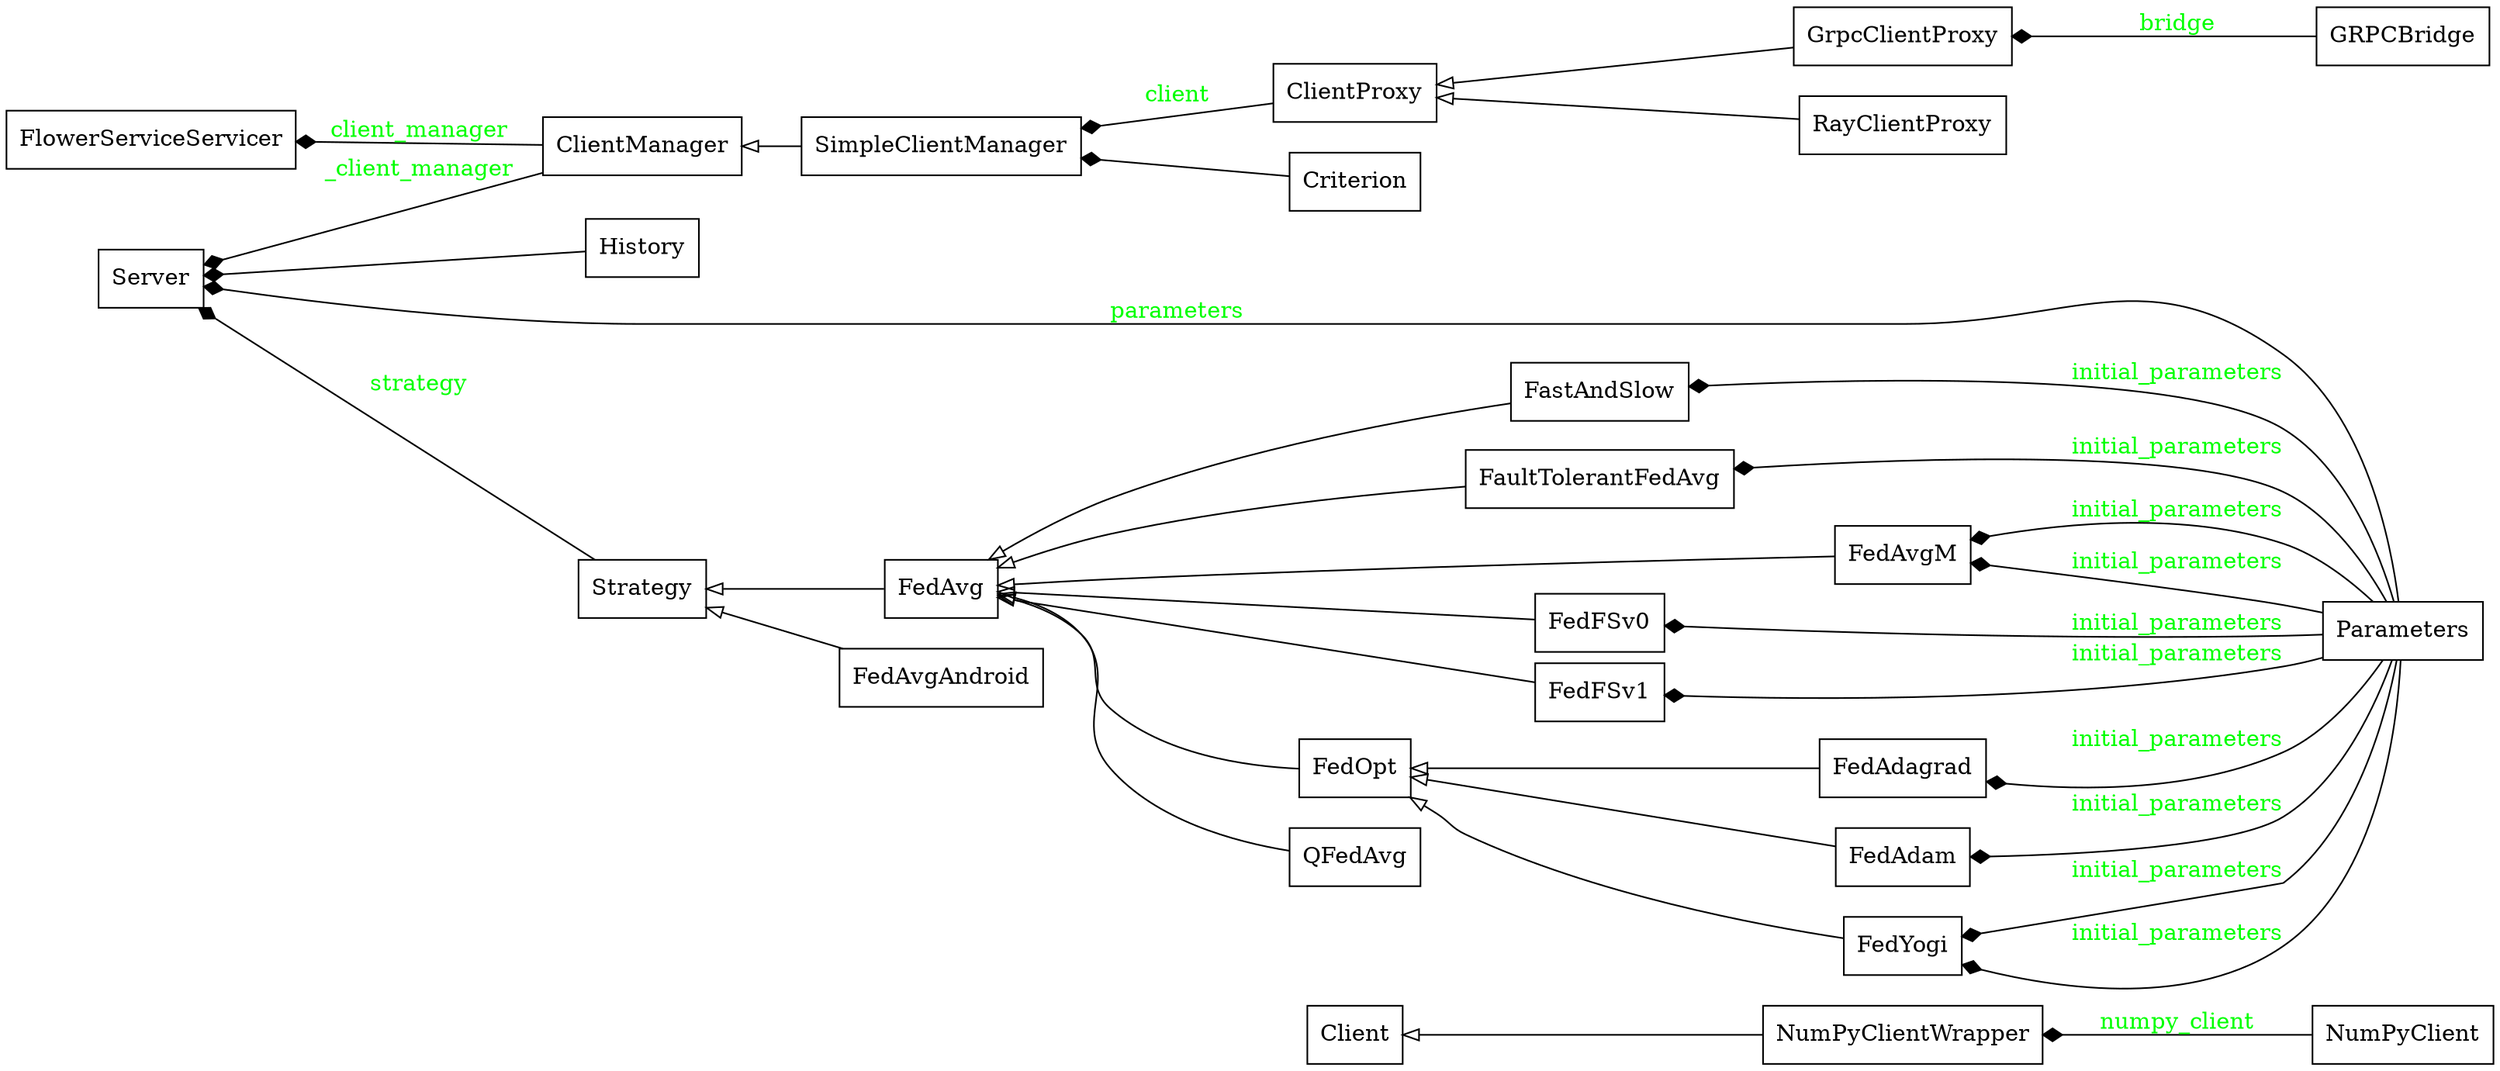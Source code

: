 digraph "classes_Flower" {
rankdir=RL
charset="utf-8"
"flwr.client.client.Client" [color="black", fontcolor="black", label="Client", shape="record", style="solid"];
"flwr.server.client_manager.ClientManager" [color="black", fontcolor="black", label="ClientManager", shape="record", style="solid"];
"flwr.server.client_proxy.ClientProxy" [color="black", fontcolor="black", label="ClientProxy", shape="record", style="solid"];
//"flwr.common.typing.Code" [color="black", fontcolor="black", label="Code", shape="record", style="solid"];
"flwr.server.criterion.Criterion" [color="black", fontcolor="black", label="Criterion", shape="record", style="solid"];
//"flwr.common.logger.CustomHTTPHandler" [color="black", fontcolor="black", label="CustomHTTPHandler", shape="record", style="solid"];
//"flwr.common.typing.Disconnect" [color="black", fontcolor="black", label="Disconnect", shape="record", style="solid"];
//"flwr.common.typing.EvaluateIns" [color="black", fontcolor="black", label="EvaluateIns", shape="record", style="solid"];
//"flwr.common.typing.EvaluateRes" [color="black", fontcolor="black", label="EvaluateRes", shape="record", style="solid"];
//"flwr.server.server_test.FailingClient" [color="black", fontcolor="black", label="FailingClient", shape="record", style="solid"];
"flwr.server.strategy.fast_and_slow.FastAndSlow" [color="black", fontcolor="black", label="FastAndSlow", shape="record", style="solid"];
//"flwr.server.strategy.fast_and_slow_test.FastAndSlowTestCase" [color="black", fontcolor="black", label="FastAndSlowTestCase", shape="record", style="solid"];
"flwr.server.strategy.fault_tolerant_fedavg.FaultTolerantFedAvg" [color="black", fontcolor="black", label="FaultTolerantFedAvg", shape="record", style="solid"];
"flwr.server.strategy.fedadagrad.FedAdagrad" [color="black", fontcolor="black", label="FedAdagrad", shape="record", style="solid"];
"flwr.server.strategy.fedadam.FedAdam" [color="black", fontcolor="black", label="FedAdam", shape="record", style="solid"];
"flwr.server.strategy.fedavg.FedAvg" [color="black", fontcolor="black", label="FedAvg", shape="record", style="solid"];
"flwr.server.strategy.fedavg_android.FedAvgAndroid" [color="black", fontcolor="black", label="FedAvgAndroid", shape="record", style="solid"];
"flwr.server.strategy.fedavgm.FedAvgM" [color="black", fontcolor="black", label="FedAvgM", shape="record", style="solid"];
"flwr.server.strategy.fedfs_v0.FedFSv0" [color="black", fontcolor="black", label="FedFSv0", shape="record", style="solid"];
"flwr.server.strategy.fedfs_v1.FedFSv1" [color="black", fontcolor="black", label="FedFSv1", shape="record", style="solid"];
"flwr.server.strategy.fedopt.FedOpt" [color="black", fontcolor="black", label="FedOpt", shape="record", style="solid"];
"flwr.server.strategy.fedyogi.FedYogi" [color="black", fontcolor="black", label="FedYogi", shape="record", style="solid"];
//"flwr.common.typing.FitIns" [color="black", fontcolor="black", label="FitIns", shape="record", style="solid"];
//"flwr.common.typing.FitRes" [color="black", fontcolor="black", label="FitRes", shape="record", style="solid"];
//"flwr.client.grpc_client.message_handler_test.FlowerClientWithProps" [color="black", fontcolor="black", label="FlowerClientWithProps", shape="record", style="solid"];
//"flwr.client.grpc_client.message_handler_test.FlowerClientWithoutProps" [color="black", fontcolor="black", label="FlowerClientWithoutProps", shape="record", style="solid"];
//"flwr.proto.transport_pb2_grpc.FlowerService" [color="black", fontcolor="black", label="FlowerService", shape="record", style="solid"];
"flwr.server.grpc_server.flower_service_servicer.FlowerServiceServicer" [color="black", fontcolor="black", label="FlowerServiceServicer", shape="record", style="solid"];
//"flwr.proto.transport_pb2_grpc.FlowerServiceServicer" [color="black", fontcolor="black", label="FlowerServiceServicer", shape="record", style="solid"];
//"flwr.server.grpc_server.flower_service_servicer_test.FlowerServiceServicerTestCase" [color="black", fontcolor="black", label="FlowerServiceServicerTestCase", shape="record", style="solid"];
//"flwr.proto.transport_pb2_grpc.FlowerServiceStub" [color="black", fontcolor="black", label="FlowerServiceStub", shape="record", style="solid"];
"flwr.server.grpc_server.grpc_bridge.GRPCBridge" [color="black", fontcolor="black", label="GRPCBridge", shape="record", style="solid"];
//"flwr.server.grpc_server.grpc_bridge.GRPCBridgeClosed" [color="black", fontcolor="red", label="GRPCBridgeClosed", shape="record", style="solid"];
"flwr.server.grpc_server.grpc_client_proxy.GrpcClientProxy" [color="black", fontcolor="black", label="GrpcClientProxy", shape="record", style="solid"];
//"flwr.server.grpc_server.grpc_client_proxy_test.GrpcClientProxyTestCase" [color="black", fontcolor="black", label="GrpcClientProxyTestCase", shape="record", style="solid"];
"flwr.server.history.History" [color="black", fontcolor="black", label="History", shape="record", style="solid"];
//"flwr.dataset.utils.common_test.ImageClassificationPartitionedTestCase" [color="black", fontcolor="black", label="ImageClassificationPartitionedTestCase", shape="record", style="solid"];
//"flwr.client.client_test.NotOverridingClient" [color="black", fontcolor="black", label="NotOverridingClient", shape="record", style="solid"];
//"flwr.client.numpy_client_test.NotOverridingClient" [color="black", fontcolor="black", label="NotOverridingClient", shape="record", style="solid"];
"flwr.client.numpy_client.NumPyClient" [color="black", fontcolor="black", label="NumPyClient", shape="record", style="solid"];
"flwr.client.numpy_client.NumPyClientWrapper" [color="black", fontcolor="black", label="NumPyClientWrapper", shape="record", style="solid"];
//"flwr.client.client_test.OverridingClient" [color="black", fontcolor="black", label="OverridingClient", shape="record", style="solid"];
//"flwr.client.numpy_client_test.OverridingClient" [color="black", fontcolor="black", label="OverridingClient", shape="record", style="solid"];
"flwr.common.typing.Parameters" [color="black", fontcolor="black", label="Parameters", shape="record", style="solid"];
//"flwr.common.typing.ParametersRes" [color="black", fontcolor="black", label="ParametersRes", shape="record", style="solid"];
//"flwr.common.typing.PropertiesIns" [color="black", fontcolor="black", label="PropertiesIns", shape="record", style="solid"];
//"flwr.common.typing.PropertiesRes" [color="black", fontcolor="black", label="PropertiesRes", shape="record", style="solid"];
"flwr.server.strategy.qfedavg.QFedAvg" [color="black", fontcolor="black", label="QFedAvg", shape="record", style="solid"];
"flwr.simulation.ray_transport.ray_client_proxy.RayClientProxy" [color="black", fontcolor="black", label="RayClientProxy", shape="record", style="solid"];
//"flwr.common.typing.Reconnect" [color="black", fontcolor="black", label="Reconnect", shape="record", style="solid"];
"flwr.server.server.Server" [color="black", fontcolor="black", label="Server", shape="record", style="solid"];
"flwr.server.client_manager.SimpleClientManager" [color="black", fontcolor="black", label="SimpleClientManager", shape="record", style="solid"];
//"flwr.server.grpc_server.grpc_bridge.Status" [color="black", fontcolor="black", label="Status", shape="record", style="solid"];
//"flwr.common.typing.Status" [color="black", fontcolor="black", label="Status", shape="record", style="solid"];
"flwr.server.strategy.strategy.Strategy" [color="black", fontcolor="black", label="Strategy", shape="record", style="solid"];
//"flwr.server.server_test.SuccessClient" [color="black", fontcolor="black", label="SuccessClient", shape="record", style="solid"];
//"flwr.server.utils.tensorboard.tensorboard.decorator.TBWrapper" [color="black", fontcolor="black", label="TBWrapper", shape="record", style="solid"];
//"flwr.server.criterion_test.test_criterion_applied.TestCriterion" [color="black", fontcolor="black", label="TestCriterion", shape="record", style="solid"];
//"flwr.client.grpc_client.message_handler.UnknownServerMessage" [color="black", fontcolor="red", label="UnknownServerMessage", shape="record", style="solid"];
//"flwr.client.client_test.NotOverridingClient" -> "flwr.client.client.Client" [arrowhead="empty", arrowtail="none"];
//"flwr.client.client_test.OverridingClient" -> "flwr.client.client.Client" [arrowhead="empty", arrowtail="none"];
//"flwr.client.grpc_client.message_handler_test.FlowerClientWithProps" -> "flwr.client.client.Client" [arrowhead="empty", arrowtail="none"];
//"flwr.client.grpc_client.message_handler_test.FlowerClientWithoutProps" -> "flwr.client.client.Client" [arrowhead="empty", arrowtail="none"];
"flwr.client.numpy_client.NumPyClientWrapper" -> "flwr.client.client.Client" [arrowhead="empty", arrowtail="none"];
//"flwr.client.numpy_client_test.NotOverridingClient" -> "flwr.client.numpy_client.NumPyClient" [arrowhead="empty", arrowtail="none"];
//"flwr.client.numpy_client_test.OverridingClient" -> "flwr.client.numpy_client.NumPyClient" [arrowhead="empty", arrowtail="none"];
"flwr.server.client_manager.SimpleClientManager" -> "flwr.server.client_manager.ClientManager" [arrowhead="empty", arrowtail="none"];
//"flwr.server.criterion_test.test_criterion_applied.TestCriterion" -> "flwr.server.criterion.Criterion" [arrowhead="empty", arrowtail="none"];
//"flwr.server.grpc_server.flower_service_servicer.FlowerServiceServicer" -> "flwr.proto.transport_pb2_grpc.FlowerServiceServicer" [arrowhead="empty", arrowtail="none"];
"flwr.server.grpc_server.grpc_client_proxy.GrpcClientProxy" -> "flwr.server.client_proxy.ClientProxy" [arrowhead="empty", arrowtail="none"];
//"flwr.server.server_test.FailingClient" -> "flwr.server.client_proxy.ClientProxy" [arrowhead="empty", arrowtail="none"];
//"flwr.server.server_test.SuccessClient" -> "flwr.server.client_proxy.ClientProxy" [arrowhead="empty", arrowtail="none"];
"flwr.server.strategy.fast_and_slow.FastAndSlow" -> "flwr.server.strategy.fedavg.FedAvg" [arrowhead="empty", arrowtail="none"];
"flwr.server.strategy.fault_tolerant_fedavg.FaultTolerantFedAvg" -> "flwr.server.strategy.fedavg.FedAvg" [arrowhead="empty", arrowtail="none"];
"flwr.server.strategy.fedadagrad.FedAdagrad" -> "flwr.server.strategy.fedopt.FedOpt" [arrowhead="empty", arrowtail="none"];
"flwr.server.strategy.fedadam.FedAdam" -> "flwr.server.strategy.fedopt.FedOpt" [arrowhead="empty", arrowtail="none"];
"flwr.server.strategy.fedavg.FedAvg" -> "flwr.server.strategy.strategy.Strategy" [arrowhead="empty", arrowtail="none"];
"flwr.server.strategy.fedavg_android.FedAvgAndroid" -> "flwr.server.strategy.strategy.Strategy" [arrowhead="empty", arrowtail="none"];
"flwr.server.strategy.fedavgm.FedAvgM" -> "flwr.server.strategy.fedavg.FedAvg" [arrowhead="empty", arrowtail="none"];
"flwr.server.strategy.fedfs_v0.FedFSv0" -> "flwr.server.strategy.fedavg.FedAvg" [arrowhead="empty", arrowtail="none"];
"flwr.server.strategy.fedfs_v1.FedFSv1" -> "flwr.server.strategy.fedavg.FedAvg" [arrowhead="empty", arrowtail="none"];
"flwr.server.strategy.fedopt.FedOpt" -> "flwr.server.strategy.fedavg.FedAvg" [arrowhead="empty", arrowtail="none"];
"flwr.server.strategy.fedyogi.FedYogi" -> "flwr.server.strategy.fedopt.FedOpt" [arrowhead="empty", arrowtail="none"];
"flwr.server.strategy.qfedavg.QFedAvg" -> "flwr.server.strategy.fedavg.FedAvg" [arrowhead="empty", arrowtail="none"];
"flwr.simulation.ray_transport.ray_client_proxy.RayClientProxy" -> "flwr.server.client_proxy.ClientProxy" [arrowhead="empty", arrowtail="none"];
"flwr.client.numpy_client.NumPyClient" -> "flwr.client.numpy_client.NumPyClientWrapper" [arrowhead="diamond", arrowtail="none", fontcolor="green", label="numpy_client", style="solid"];
//"flwr.common.typing.Code" -> "flwr.common.typing.Status" [arrowhead="diamond", arrowtail="none", fontcolor="green", label="code", style="solid"];
//"flwr.common.typing.Parameters" -> "flwr.common.typing.EvaluateIns" [arrowhead="diamond", arrowtail="none", fontcolor="green", label="parameters", style="solid"];
//"flwr.common.typing.Parameters" -> "flwr.common.typing.FitIns" [arrowhead="diamond", arrowtail="none", fontcolor="green", label="parameters", style="solid"];
//"flwr.common.typing.Parameters" -> "flwr.common.typing.FitRes" [arrowhead="diamond", arrowtail="none", fontcolor="green", label="parameters", style="solid"];
//"flwr.common.typing.Parameters" -> "flwr.common.typing.ParametersRes" [arrowhead="diamond", arrowtail="none", fontcolor="green", label="parameters", style="solid"];
"flwr.common.typing.Parameters" -> "flwr.server.server.Server" [arrowhead="diamond", arrowtail="none", fontcolor="green", label="parameters", style="solid"];
"flwr.common.typing.Parameters" -> "flwr.server.strategy.fedavgm.FedAvgM" [arrowhead="diamond", arrowtail="none", fontcolor="green", label="initial_parameters", style="solid"];
//"flwr.common.typing.Status" -> "flwr.common.typing.PropertiesRes" [arrowhead="diamond", arrowtail="none", fontcolor="green", label="status", style="solid"];
"flwr.server.client_manager.ClientManager" -> "flwr.server.grpc_server.flower_service_servicer.FlowerServiceServicer" [arrowhead="diamond", arrowtail="none", fontcolor="green", label="client_manager", style="solid"];
"flwr.server.client_manager.ClientManager" -> "flwr.server.server.Server" [arrowhead="diamond", arrowtail="none", fontcolor="green", label="_client_manager", style="solid"];
"flwr.server.grpc_server.grpc_bridge.GRPCBridge" -> "flwr.server.grpc_server.grpc_client_proxy.GrpcClientProxy" [arrowhead="diamond", arrowtail="none", fontcolor="green", label="bridge", style="solid"];
"flwr.server.strategy.strategy.Strategy" -> "flwr.server.server.Server" [arrowhead="diamond", arrowtail="none", fontcolor="green", label="strategy", style="solid"];
"flwr.server.history.History" -> "flwr.server.server.Server" [arrowhead="diamond"]
"flwr.server.criterion.Criterion" -> "flwr.server.client_manager.SimpleClientManager" [arrowhead="diamond"]
"flwr.server.client_proxy.ClientProxy" -> "flwr.server.client_manager.SimpleClientManager" [arrowhead="diamond", fontcolor="green", label="client", style="solid"]

// parameters
"flwr.common.typing.Parameters" -> "flwr.server.strategy.fast_and_slow.FastAndSlow" [arrowhead="diamond", arrowtail="none", fontcolor="green", label="initial_parameters", style="solid"];
"flwr.common.typing.Parameters" -> "flwr.server.strategy.fedavgm.FedAvgM" [arrowhead="diamond", arrowtail="none", fontcolor="green", label="initial_parameters", style="solid"];
"flwr.common.typing.Parameters" -> "flwr.server.strategy.fault_tolerant_fedavg.FaultTolerantFedAvg" [arrowhead="diamond", arrowtail="none", fontcolor="green", label="initial_parameters", style="solid"];
"flwr.common.typing.Parameters" -> "flwr.server.strategy.fedfs_v0.FedFSv0" [arrowhead="diamond", arrowtail="none", fontcolor="green", label="initial_parameters", style="solid"];
"flwr.common.typing.Parameters" -> "flwr.server.strategy.fedfs_v1.FedFSv1" [arrowhead="diamond", arrowtail="none", fontcolor="green", label="initial_parameters", style="solid"];
"flwr.common.typing.Parameters" -> "flwr.server.strategy.fedadagrad.FedAdagrad" [arrowhead="diamond", arrowtail="none", fontcolor="green", label="initial_parameters", style="solid"];
"flwr.common.typing.Parameters" -> "flwr.server.strategy.fedadam.FedAdam" [arrowhead="diamond", arrowtail="none", fontcolor="green", label="initial_parameters", style="solid"];
"flwr.common.typing.Parameters" -> "flwr.server.strategy.fedyogi.FedYogi" [arrowhead="diamond", arrowtail="none", fontcolor="green", label="initial_parameters", style="solid"];
"flwr.common.typing.Parameters" -> "flwr.server.strategy.fedyogi.FedYogi" [arrowhead="diamond", arrowtail="none", fontcolor="green", label="initial_parameters", style="solid"];
}
